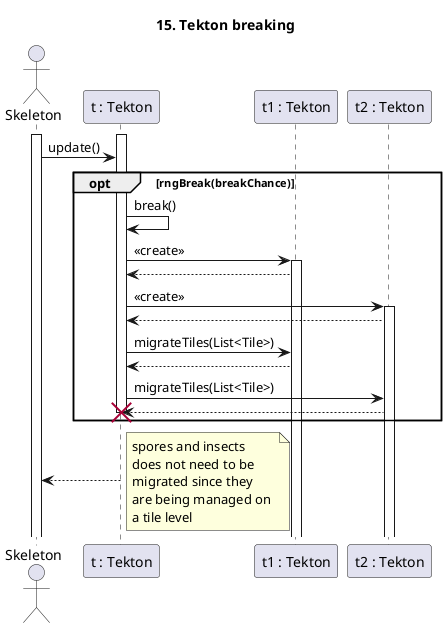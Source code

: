 @startuml 15. Tekton breaking
title 15. Tekton breaking

actor "Skeleton" as M
participant "t : Tekton" as T
participant "t1 : Tekton" as T1
participant "t2 : Tekton" as T2

activate T
activate M

M->T : update()
opt rngBreak(breakChance)
T->T : break()
T->T1 : <<create>>
activate T1
T1-->T

T->T2 : <<create>>
activate T2
T2-->T

T->T1 : migrateTiles(List<Tile>)
T1 --> T
T->T2 : migrateTiles(List<Tile>)
T2 --> T

destroy T
end
T-->M

note right
spores and insects 
does not need to be 
migrated since they 
are being managed on 
a tile level
end note

@enduml